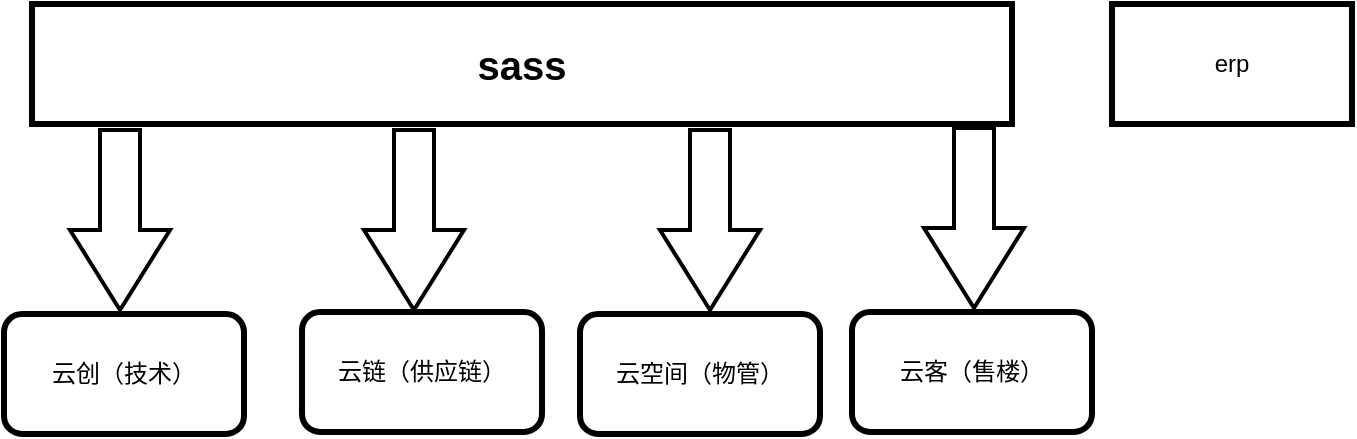 <mxfile version="13.9.1" type="github">
  <diagram id="C5RBs43oDa-KdzZeNtuy" name="Page-1">
    <mxGraphModel dx="1128" dy="684" grid="1" gridSize="10" guides="1" tooltips="1" connect="1" arrows="1" fold="1" page="1" pageScale="1" pageWidth="827" pageHeight="1169" math="0" shadow="0">
      <root>
        <mxCell id="WIyWlLk6GJQsqaUBKTNV-0" />
        <mxCell id="WIyWlLk6GJQsqaUBKTNV-1" parent="WIyWlLk6GJQsqaUBKTNV-0" />
        <mxCell id="4uXqnYCCoOhngr09YbVr-2" value="" style="verticalLabelPosition=bottom;verticalAlign=top;html=1;strokeWidth=2;shape=mxgraph.arrows2.arrow;dy=0.6;dx=40;notch=0;rotation=90;" vertex="1" parent="WIyWlLk6GJQsqaUBKTNV-1">
          <mxGeometry x="59" y="204" width="90" height="50" as="geometry" />
        </mxCell>
        <mxCell id="4uXqnYCCoOhngr09YbVr-6" value="&lt;b&gt;&lt;font style=&quot;font-size: 20px&quot;&gt;sass&lt;/font&gt;&lt;/b&gt;" style="rounded=0;whiteSpace=wrap;html=1;strokeWidth=3;" vertex="1" parent="WIyWlLk6GJQsqaUBKTNV-1">
          <mxGeometry x="60" y="121" width="490" height="60" as="geometry" />
        </mxCell>
        <mxCell id="4uXqnYCCoOhngr09YbVr-7" value="erp" style="rounded=0;whiteSpace=wrap;html=1;strokeWidth=3;" vertex="1" parent="WIyWlLk6GJQsqaUBKTNV-1">
          <mxGeometry x="600" y="121" width="120" height="60" as="geometry" />
        </mxCell>
        <mxCell id="4uXqnYCCoOhngr09YbVr-10" value="" style="verticalLabelPosition=bottom;verticalAlign=top;html=1;strokeWidth=2;shape=mxgraph.arrows2.arrow;dy=0.6;dx=40;notch=0;rotation=90;" vertex="1" parent="WIyWlLk6GJQsqaUBKTNV-1">
          <mxGeometry x="354" y="204" width="90" height="50" as="geometry" />
        </mxCell>
        <mxCell id="4uXqnYCCoOhngr09YbVr-12" value="" style="verticalLabelPosition=bottom;verticalAlign=top;html=1;strokeWidth=2;shape=mxgraph.arrows2.arrow;dy=0.6;dx=40;notch=0;rotation=90;" vertex="1" parent="WIyWlLk6GJQsqaUBKTNV-1">
          <mxGeometry x="206" y="204" width="90" height="50" as="geometry" />
        </mxCell>
        <mxCell id="4uXqnYCCoOhngr09YbVr-14" value="云创（技术）" style="rounded=1;whiteSpace=wrap;html=1;strokeWidth=3;" vertex="1" parent="WIyWlLk6GJQsqaUBKTNV-1">
          <mxGeometry x="46" y="276" width="120" height="60" as="geometry" />
        </mxCell>
        <mxCell id="4uXqnYCCoOhngr09YbVr-16" value="云空间（物管）" style="rounded=1;whiteSpace=wrap;html=1;strokeWidth=3;" vertex="1" parent="WIyWlLk6GJQsqaUBKTNV-1">
          <mxGeometry x="334" y="276" width="120" height="60" as="geometry" />
        </mxCell>
        <mxCell id="4uXqnYCCoOhngr09YbVr-17" value="云链（供应链）" style="rounded=1;whiteSpace=wrap;html=1;strokeWidth=3;" vertex="1" parent="WIyWlLk6GJQsqaUBKTNV-1">
          <mxGeometry x="195" y="275" width="120" height="60" as="geometry" />
        </mxCell>
        <mxCell id="4uXqnYCCoOhngr09YbVr-19" value="" style="verticalLabelPosition=bottom;verticalAlign=top;html=1;strokeWidth=2;shape=mxgraph.arrows2.arrow;dy=0.6;dx=40;notch=0;rotation=90;" vertex="1" parent="WIyWlLk6GJQsqaUBKTNV-1">
          <mxGeometry x="486" y="203" width="90" height="50" as="geometry" />
        </mxCell>
        <mxCell id="4uXqnYCCoOhngr09YbVr-20" value="云客（售楼）" style="rounded=1;whiteSpace=wrap;html=1;strokeWidth=3;" vertex="1" parent="WIyWlLk6GJQsqaUBKTNV-1">
          <mxGeometry x="470" y="275" width="120" height="60" as="geometry" />
        </mxCell>
      </root>
    </mxGraphModel>
  </diagram>
</mxfile>
